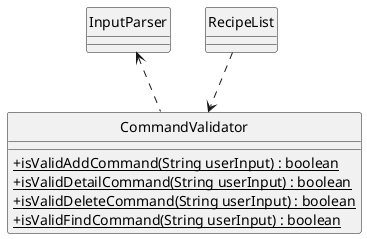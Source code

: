 @startuml
'https://plantuml.com/class-diagram

hide circle

skinparam classAttributeIconSize 0
class CommandValidator {

    +{static}isValidAddCommand(String userInput) : boolean
    +{static}isValidDetailCommand(String userInput) : boolean
    +{static}isValidDeleteCommand(String userInput) : boolean
    +{static}isValidFindCommand(String userInput) : boolean
}

class InputParser {
}

class RecipeList {
}

RecipeList ..> CommandValidator

CommandValidator .up.> InputParser

@enduml
